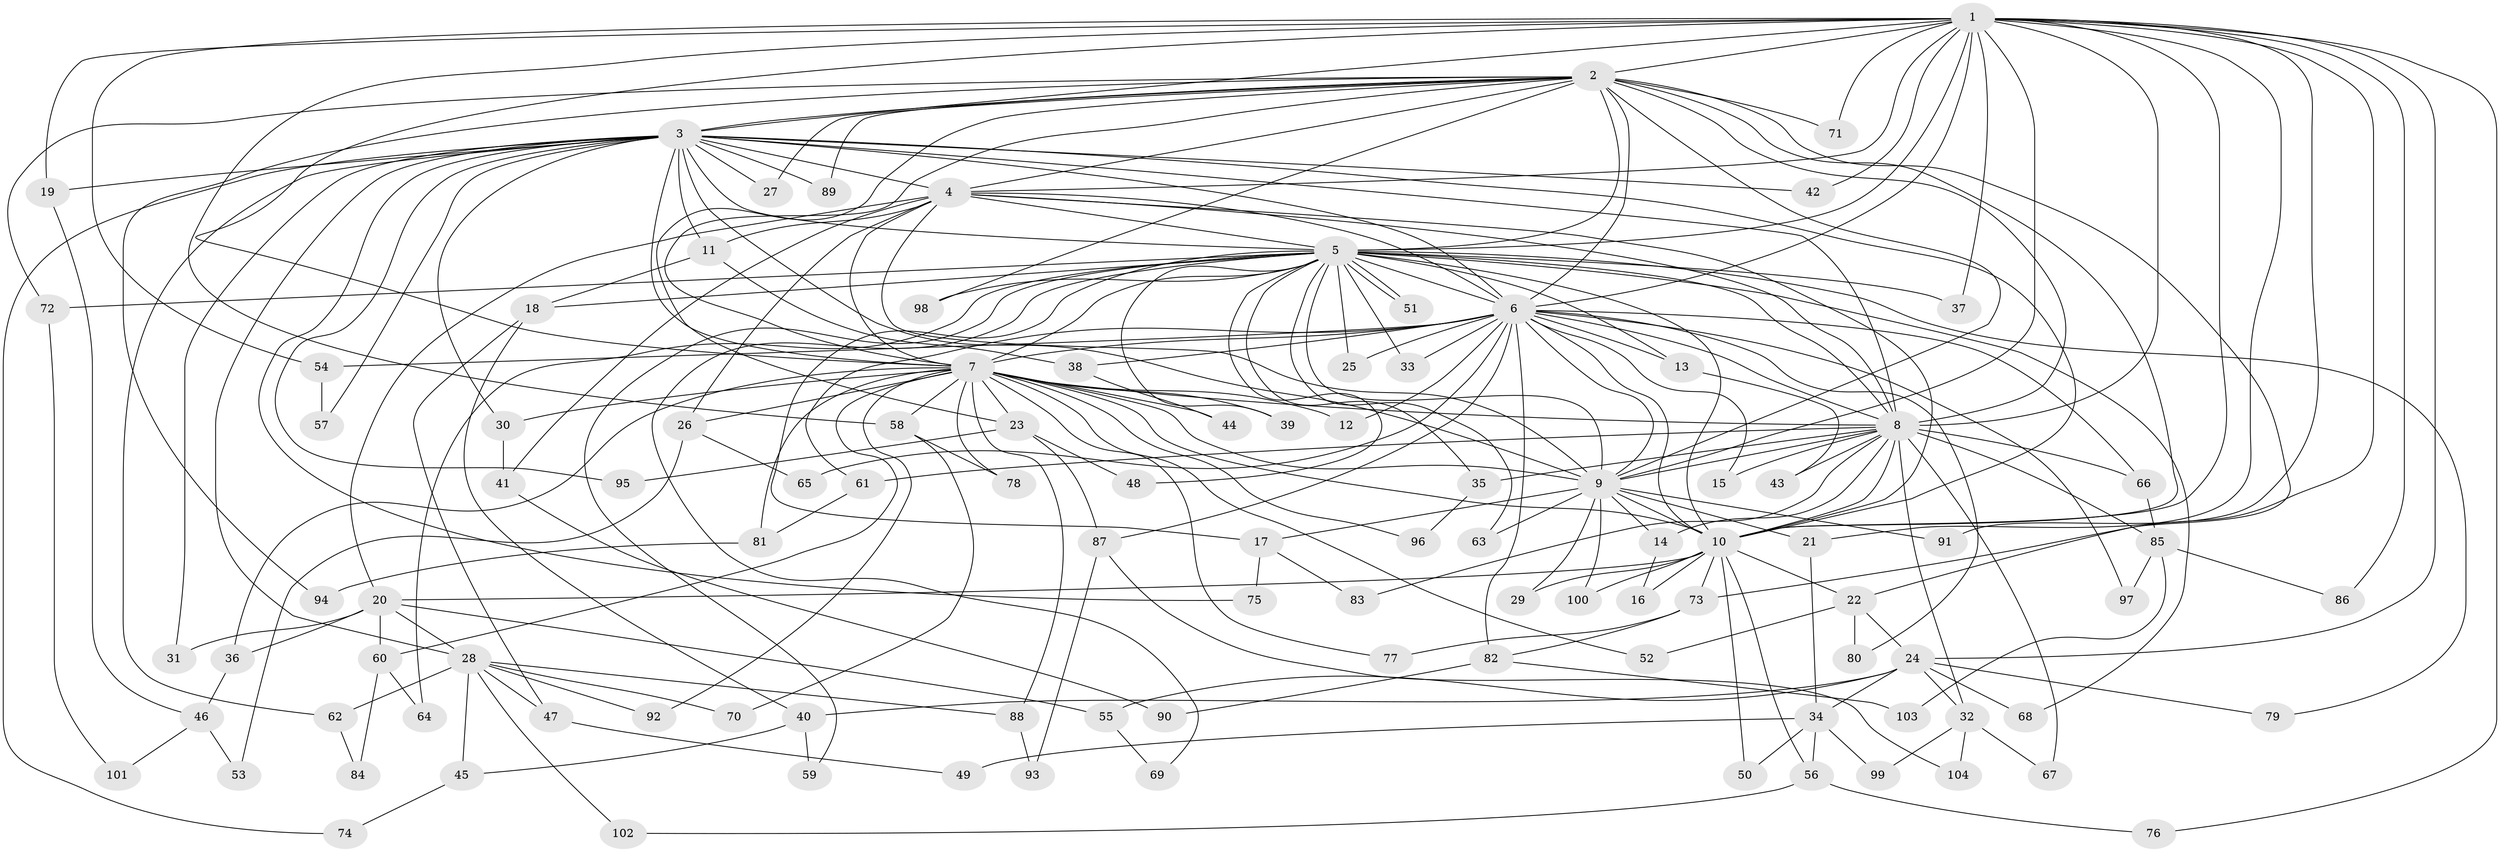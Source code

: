 // Generated by graph-tools (version 1.1) at 2025/25/03/09/25 03:25:53]
// undirected, 104 vertices, 233 edges
graph export_dot {
graph [start="1"]
  node [color=gray90,style=filled];
  1;
  2;
  3;
  4;
  5;
  6;
  7;
  8;
  9;
  10;
  11;
  12;
  13;
  14;
  15;
  16;
  17;
  18;
  19;
  20;
  21;
  22;
  23;
  24;
  25;
  26;
  27;
  28;
  29;
  30;
  31;
  32;
  33;
  34;
  35;
  36;
  37;
  38;
  39;
  40;
  41;
  42;
  43;
  44;
  45;
  46;
  47;
  48;
  49;
  50;
  51;
  52;
  53;
  54;
  55;
  56;
  57;
  58;
  59;
  60;
  61;
  62;
  63;
  64;
  65;
  66;
  67;
  68;
  69;
  70;
  71;
  72;
  73;
  74;
  75;
  76;
  77;
  78;
  79;
  80;
  81;
  82;
  83;
  84;
  85;
  86;
  87;
  88;
  89;
  90;
  91;
  92;
  93;
  94;
  95;
  96;
  97;
  98;
  99;
  100;
  101;
  102;
  103;
  104;
  1 -- 2;
  1 -- 3;
  1 -- 4;
  1 -- 5;
  1 -- 6;
  1 -- 7;
  1 -- 8;
  1 -- 9;
  1 -- 10;
  1 -- 19;
  1 -- 21;
  1 -- 24;
  1 -- 37;
  1 -- 42;
  1 -- 54;
  1 -- 58;
  1 -- 71;
  1 -- 73;
  1 -- 76;
  1 -- 86;
  1 -- 91;
  2 -- 3;
  2 -- 4;
  2 -- 5;
  2 -- 6;
  2 -- 7;
  2 -- 8;
  2 -- 9;
  2 -- 10;
  2 -- 22;
  2 -- 23;
  2 -- 27;
  2 -- 71;
  2 -- 72;
  2 -- 89;
  2 -- 94;
  2 -- 98;
  3 -- 4;
  3 -- 5;
  3 -- 6;
  3 -- 7;
  3 -- 8;
  3 -- 9;
  3 -- 10;
  3 -- 11;
  3 -- 19;
  3 -- 27;
  3 -- 28;
  3 -- 30;
  3 -- 31;
  3 -- 42;
  3 -- 57;
  3 -- 62;
  3 -- 74;
  3 -- 75;
  3 -- 89;
  3 -- 95;
  4 -- 5;
  4 -- 6;
  4 -- 7;
  4 -- 8;
  4 -- 9;
  4 -- 10;
  4 -- 11;
  4 -- 20;
  4 -- 26;
  4 -- 41;
  5 -- 6;
  5 -- 7;
  5 -- 8;
  5 -- 9;
  5 -- 10;
  5 -- 13;
  5 -- 17;
  5 -- 18;
  5 -- 25;
  5 -- 33;
  5 -- 35;
  5 -- 37;
  5 -- 39;
  5 -- 48;
  5 -- 51;
  5 -- 51;
  5 -- 59;
  5 -- 63;
  5 -- 64;
  5 -- 68;
  5 -- 69;
  5 -- 72;
  5 -- 79;
  5 -- 98;
  6 -- 7;
  6 -- 8;
  6 -- 9;
  6 -- 10;
  6 -- 12;
  6 -- 13;
  6 -- 15;
  6 -- 25;
  6 -- 33;
  6 -- 38;
  6 -- 54;
  6 -- 61;
  6 -- 65;
  6 -- 66;
  6 -- 80;
  6 -- 82;
  6 -- 87;
  6 -- 97;
  7 -- 8;
  7 -- 9;
  7 -- 10;
  7 -- 12;
  7 -- 23;
  7 -- 26;
  7 -- 30;
  7 -- 36;
  7 -- 39;
  7 -- 44;
  7 -- 52;
  7 -- 58;
  7 -- 60;
  7 -- 77;
  7 -- 78;
  7 -- 81;
  7 -- 88;
  7 -- 92;
  7 -- 96;
  8 -- 9;
  8 -- 10;
  8 -- 14;
  8 -- 15;
  8 -- 32;
  8 -- 35;
  8 -- 43;
  8 -- 61;
  8 -- 66;
  8 -- 67;
  8 -- 83;
  8 -- 85;
  9 -- 10;
  9 -- 14;
  9 -- 17;
  9 -- 21;
  9 -- 29;
  9 -- 63;
  9 -- 91;
  9 -- 100;
  10 -- 16;
  10 -- 20;
  10 -- 22;
  10 -- 29;
  10 -- 50;
  10 -- 56;
  10 -- 73;
  10 -- 100;
  11 -- 18;
  11 -- 38;
  13 -- 43;
  14 -- 16;
  17 -- 75;
  17 -- 83;
  18 -- 40;
  18 -- 47;
  19 -- 46;
  20 -- 28;
  20 -- 31;
  20 -- 36;
  20 -- 55;
  20 -- 60;
  21 -- 34;
  22 -- 24;
  22 -- 52;
  22 -- 80;
  23 -- 48;
  23 -- 87;
  23 -- 95;
  24 -- 32;
  24 -- 34;
  24 -- 40;
  24 -- 55;
  24 -- 68;
  24 -- 79;
  26 -- 53;
  26 -- 65;
  28 -- 45;
  28 -- 47;
  28 -- 62;
  28 -- 70;
  28 -- 88;
  28 -- 92;
  28 -- 102;
  30 -- 41;
  32 -- 67;
  32 -- 99;
  32 -- 104;
  34 -- 49;
  34 -- 50;
  34 -- 56;
  34 -- 99;
  35 -- 96;
  36 -- 46;
  38 -- 44;
  40 -- 45;
  40 -- 59;
  41 -- 90;
  45 -- 74;
  46 -- 53;
  46 -- 101;
  47 -- 49;
  54 -- 57;
  55 -- 69;
  56 -- 76;
  56 -- 102;
  58 -- 70;
  58 -- 78;
  60 -- 64;
  60 -- 84;
  61 -- 81;
  62 -- 84;
  66 -- 85;
  72 -- 101;
  73 -- 77;
  73 -- 82;
  81 -- 94;
  82 -- 90;
  82 -- 103;
  85 -- 86;
  85 -- 97;
  85 -- 103;
  87 -- 93;
  87 -- 104;
  88 -- 93;
}
